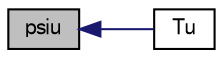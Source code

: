 digraph "psiu"
{
  bgcolor="transparent";
  edge [fontname="FreeSans",fontsize="10",labelfontname="FreeSans",labelfontsize="10"];
  node [fontname="FreeSans",fontsize="10",shape=record];
  rankdir="LR";
  Node48 [label="psiu",height=0.2,width=0.4,color="black", fillcolor="grey75", style="filled", fontcolor="black"];
  Node48 -> Node49 [dir="back",color="midnightblue",fontsize="10",style="solid",fontname="FreeSans"];
  Node49 [label="Tu",height=0.2,width=0.4,color="black",URL="$a30170.html#a48afef813a7c72ec4406f88e955a9cc9",tooltip="Unburnt gas temperature [K]. "];
}
